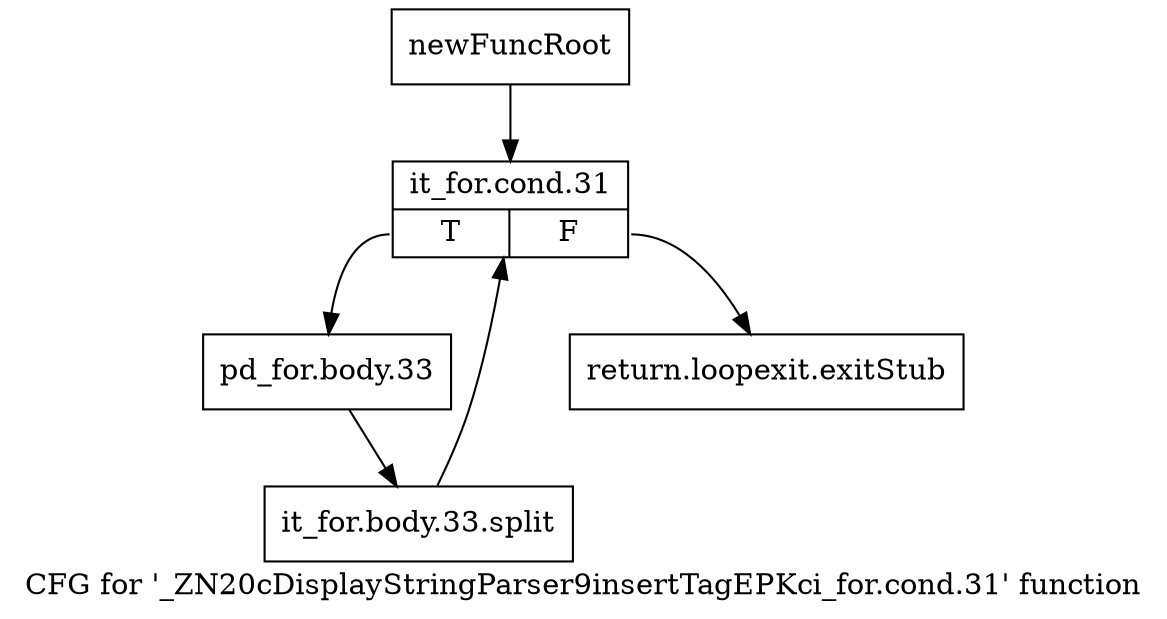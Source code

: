 digraph "CFG for '_ZN20cDisplayStringParser9insertTagEPKci_for.cond.31' function" {
	label="CFG for '_ZN20cDisplayStringParser9insertTagEPKci_for.cond.31' function";

	Node0x21c1250 [shape=record,label="{newFuncRoot}"];
	Node0x21c1250 -> Node0x21d7b60;
	Node0x21d7b10 [shape=record,label="{return.loopexit.exitStub}"];
	Node0x21d7b60 [shape=record,label="{it_for.cond.31|{<s0>T|<s1>F}}"];
	Node0x21d7b60:s0 -> Node0x21d7bb0;
	Node0x21d7b60:s1 -> Node0x21d7b10;
	Node0x21d7bb0 [shape=record,label="{pd_for.body.33}"];
	Node0x21d7bb0 -> Node0x4727340;
	Node0x4727340 [shape=record,label="{it_for.body.33.split}"];
	Node0x4727340 -> Node0x21d7b60;
}
